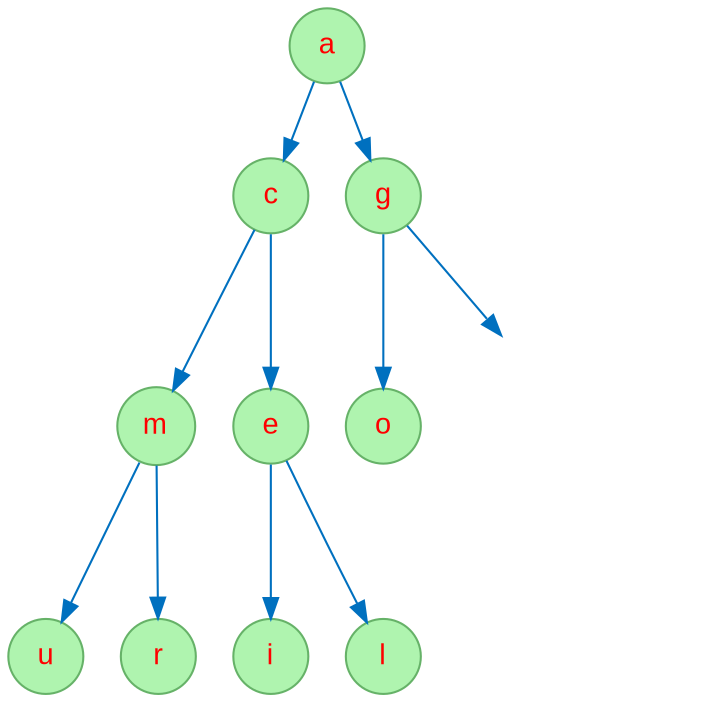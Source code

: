 digraph "Seq-murcielago" {
node [fontname="Arial", fontcolor=red, shape=circle, style=filled, color="#66B268", fillcolor="#AFF4AF" ];
edge [color = "#0070BF"];
1199823423 [label="a"];
1199823423 -> 1706234378;
1706234378 [label="c"];
1706234378 -> 1323165413;
1323165413 [label="m"];
1323165413 -> 455896770;
455896770 [label="u"];
1323165413 -> 1880587981;
1880587981 [label="r"];
1706234378 -> 1867750575;
1867750575 [label="e"];
1867750575 -> 1198108795;
1198108795 [label="i"];
1867750575 -> 2046562095;
2046562095 [label="l"];
1199823423 -> 932172204;
932172204 [label="g"];
932172204 -> 1225358173;
1225358173 [label="o"];
l932172204 [style=invis];
932172204 -> l932172204;
}
